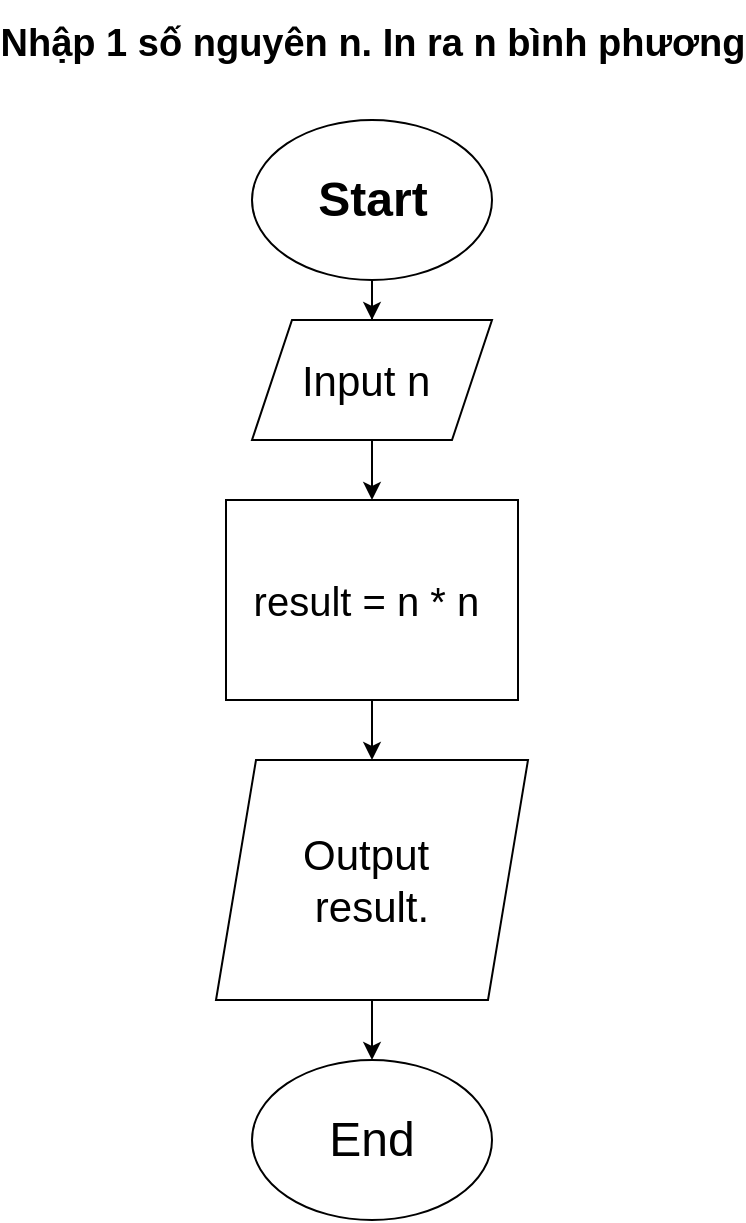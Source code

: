 <mxfile version="24.3.1" type="device" pages="2">
  <diagram name="Trang-1" id="RYM3hHh9hnx0T7XR3yq3">
    <mxGraphModel dx="468" dy="1738" grid="1" gridSize="10" guides="1" tooltips="1" connect="1" arrows="1" fold="1" page="1" pageScale="1" pageWidth="827" pageHeight="1169" math="0" shadow="0">
      <root>
        <mxCell id="0" />
        <mxCell id="1" parent="0" />
        <mxCell id="M9lN1j8nIpVK2P2cfgTe-1" value="&lt;font style=&quot;font-size: 19px;&quot;&gt;Nhập 1 số nguyên n. In ra n bình phương&lt;/font&gt;" style="text;strokeColor=none;fillColor=none;html=1;fontSize=24;fontStyle=1;verticalAlign=middle;align=center;" vertex="1" parent="1">
          <mxGeometry x="364" y="-1150" width="100" height="40" as="geometry" />
        </mxCell>
        <mxCell id="M9lN1j8nIpVK2P2cfgTe-10" style="edgeStyle=orthogonalEdgeStyle;rounded=0;orthogonalLoop=1;jettySize=auto;html=1;exitX=0.5;exitY=1;exitDx=0;exitDy=0;" edge="1" parent="1" source="M9lN1j8nIpVK2P2cfgTe-2" target="M9lN1j8nIpVK2P2cfgTe-5">
          <mxGeometry relative="1" as="geometry" />
        </mxCell>
        <mxCell id="M9lN1j8nIpVK2P2cfgTe-2" value="" style="ellipse;whiteSpace=wrap;html=1;" vertex="1" parent="1">
          <mxGeometry x="354" y="-1090" width="120" height="80" as="geometry" />
        </mxCell>
        <mxCell id="M9lN1j8nIpVK2P2cfgTe-3" value="Start" style="text;strokeColor=none;fillColor=none;html=1;fontSize=24;fontStyle=1;verticalAlign=middle;align=center;" vertex="1" parent="1">
          <mxGeometry x="364" y="-1070" width="100" height="40" as="geometry" />
        </mxCell>
        <mxCell id="M9lN1j8nIpVK2P2cfgTe-11" style="edgeStyle=orthogonalEdgeStyle;rounded=0;orthogonalLoop=1;jettySize=auto;html=1;exitX=0.5;exitY=1;exitDx=0;exitDy=0;entryX=0.5;entryY=0;entryDx=0;entryDy=0;" edge="1" parent="1" source="M9lN1j8nIpVK2P2cfgTe-5" target="M9lN1j8nIpVK2P2cfgTe-7">
          <mxGeometry relative="1" as="geometry" />
        </mxCell>
        <mxCell id="M9lN1j8nIpVK2P2cfgTe-5" value="&lt;font style=&quot;font-size: 21px;&quot;&gt;Input n&amp;nbsp;&lt;/font&gt;" style="shape=parallelogram;perimeter=parallelogramPerimeter;whiteSpace=wrap;html=1;fixedSize=1;" vertex="1" parent="1">
          <mxGeometry x="354" y="-990" width="120" height="60" as="geometry" />
        </mxCell>
        <mxCell id="M9lN1j8nIpVK2P2cfgTe-12" style="edgeStyle=orthogonalEdgeStyle;rounded=0;orthogonalLoop=1;jettySize=auto;html=1;exitX=0.5;exitY=1;exitDx=0;exitDy=0;entryX=0.5;entryY=0;entryDx=0;entryDy=0;" edge="1" parent="1" source="M9lN1j8nIpVK2P2cfgTe-7" target="M9lN1j8nIpVK2P2cfgTe-8">
          <mxGeometry relative="1" as="geometry" />
        </mxCell>
        <mxCell id="M9lN1j8nIpVK2P2cfgTe-7" value="&lt;font style=&quot;font-size: 20px;&quot;&gt;result = n * n&amp;nbsp;&lt;/font&gt;" style="rounded=0;whiteSpace=wrap;html=1;" vertex="1" parent="1">
          <mxGeometry x="341" y="-900" width="146" height="100" as="geometry" />
        </mxCell>
        <mxCell id="M9lN1j8nIpVK2P2cfgTe-13" style="edgeStyle=orthogonalEdgeStyle;rounded=0;orthogonalLoop=1;jettySize=auto;html=1;exitX=0.5;exitY=1;exitDx=0;exitDy=0;entryX=0.5;entryY=0;entryDx=0;entryDy=0;" edge="1" parent="1" source="M9lN1j8nIpVK2P2cfgTe-8" target="M9lN1j8nIpVK2P2cfgTe-9">
          <mxGeometry relative="1" as="geometry" />
        </mxCell>
        <mxCell id="M9lN1j8nIpVK2P2cfgTe-8" value="&lt;font style=&quot;font-size: 21px;&quot;&gt;Output&amp;nbsp;&lt;/font&gt;&lt;div&gt;&lt;font style=&quot;font-size: 21px;&quot;&gt;result.&lt;/font&gt;&lt;/div&gt;" style="shape=parallelogram;perimeter=parallelogramPerimeter;whiteSpace=wrap;html=1;fixedSize=1;" vertex="1" parent="1">
          <mxGeometry x="336" y="-770" width="156" height="120" as="geometry" />
        </mxCell>
        <mxCell id="M9lN1j8nIpVK2P2cfgTe-9" value="&lt;font style=&quot;font-size: 24px;&quot;&gt;End&lt;/font&gt;" style="ellipse;whiteSpace=wrap;html=1;" vertex="1" parent="1">
          <mxGeometry x="354" y="-620" width="120" height="80" as="geometry" />
        </mxCell>
      </root>
    </mxGraphModel>
  </diagram>
  <diagram id="xTti2ramOOB_0n96um1B" name="Trang-2">
    <mxGraphModel dx="1173" dy="624" grid="1" gridSize="10" guides="1" tooltips="1" connect="1" arrows="1" fold="1" page="1" pageScale="1" pageWidth="827" pageHeight="1169" math="0" shadow="0">
      <root>
        <mxCell id="0" />
        <mxCell id="1" parent="0" />
        <mxCell id="aXWtiPuf8VlUQZJlVPBF-7" style="edgeStyle=orthogonalEdgeStyle;rounded=0;orthogonalLoop=1;jettySize=auto;html=1;exitX=0.5;exitY=1;exitDx=0;exitDy=0;entryX=0.5;entryY=0;entryDx=0;entryDy=0;" edge="1" parent="1" source="aXWtiPuf8VlUQZJlVPBF-2" target="aXWtiPuf8VlUQZJlVPBF-4">
          <mxGeometry relative="1" as="geometry" />
        </mxCell>
        <mxCell id="aXWtiPuf8VlUQZJlVPBF-2" value="&lt;font style=&quot;font-size: 27px;&quot;&gt;Start&amp;nbsp;&lt;/font&gt;" style="ellipse;whiteSpace=wrap;html=1;" vertex="1" parent="1">
          <mxGeometry x="340" y="120" width="160" height="110" as="geometry" />
        </mxCell>
        <mxCell id="aXWtiPuf8VlUQZJlVPBF-9" style="edgeStyle=orthogonalEdgeStyle;rounded=0;orthogonalLoop=1;jettySize=auto;html=1;entryX=0.5;entryY=0;entryDx=0;entryDy=0;" edge="1" parent="1" source="aXWtiPuf8VlUQZJlVPBF-3" target="aXWtiPuf8VlUQZJlVPBF-5">
          <mxGeometry relative="1" as="geometry" />
        </mxCell>
        <mxCell id="aXWtiPuf8VlUQZJlVPBF-3" value="&lt;font style=&quot;font-size: 19px;&quot;&gt;Area = Lenghth * Width&lt;/font&gt;&lt;div style=&quot;font-size: 19px;&quot;&gt;&lt;font style=&quot;font-size: 19px;&quot;&gt;Perimeter = (Length + Width) * 2&amp;nbsp;&lt;/font&gt;&lt;/div&gt;" style="rounded=0;whiteSpace=wrap;html=1;" vertex="1" parent="1">
          <mxGeometry x="270.5" y="455" width="287" height="145" as="geometry" />
        </mxCell>
        <mxCell id="aXWtiPuf8VlUQZJlVPBF-8" style="edgeStyle=orthogonalEdgeStyle;rounded=0;orthogonalLoop=1;jettySize=auto;html=1;exitX=0.25;exitY=1;exitDx=0;exitDy=0;" edge="1" parent="1" source="aXWtiPuf8VlUQZJlVPBF-4" target="aXWtiPuf8VlUQZJlVPBF-3">
          <mxGeometry relative="1" as="geometry" />
        </mxCell>
        <mxCell id="aXWtiPuf8VlUQZJlVPBF-4" value="&lt;font style=&quot;font-size: 22px;&quot;&gt;Input Length, Width&lt;/font&gt;" style="shape=parallelogram;perimeter=parallelogramPerimeter;whiteSpace=wrap;html=1;fixedSize=1;" vertex="1" parent="1">
          <mxGeometry x="340" y="300" width="160" height="100" as="geometry" />
        </mxCell>
        <mxCell id="aXWtiPuf8VlUQZJlVPBF-10" style="edgeStyle=orthogonalEdgeStyle;rounded=0;orthogonalLoop=1;jettySize=auto;html=1;exitX=0.5;exitY=1;exitDx=0;exitDy=0;" edge="1" parent="1" source="aXWtiPuf8VlUQZJlVPBF-5" target="aXWtiPuf8VlUQZJlVPBF-6">
          <mxGeometry relative="1" as="geometry" />
        </mxCell>
        <mxCell id="aXWtiPuf8VlUQZJlVPBF-5" value="&lt;font style=&quot;font-size: 21px;&quot;&gt;Output Area, Perimeter&lt;/font&gt;" style="shape=parallelogram;perimeter=parallelogramPerimeter;whiteSpace=wrap;html=1;fixedSize=1;" vertex="1" parent="1">
          <mxGeometry x="334" y="670" width="160" height="100" as="geometry" />
        </mxCell>
        <mxCell id="aXWtiPuf8VlUQZJlVPBF-6" value="&lt;font style=&quot;font-size: 27px;&quot;&gt;End&lt;/font&gt;" style="ellipse;whiteSpace=wrap;html=1;" vertex="1" parent="1">
          <mxGeometry x="334" y="820" width="160" height="110" as="geometry" />
        </mxCell>
        <mxCell id="aXWtiPuf8VlUQZJlVPBF-13" value="&lt;span style=&quot;color: rgb(29, 28, 29); font-family: Slack-Lato, Slack-Fractions, appleLogo, sans-serif; font-size: 22px; font-style: normal; font-variant-ligatures: common-ligatures; font-variant-caps: normal; font-weight: 400; letter-spacing: normal; orphans: 2; text-align: left; text-indent: 0px; text-transform: none; widows: 2; word-spacing: 0px; -webkit-text-stroke-width: 0px; white-space: normal; background-color: rgb(248, 248, 248); text-decoration-thickness: initial; text-decoration-style: initial; text-decoration-color: initial; float: none; display: inline !important;&quot;&gt;Nhập vào chiều dài, chiều rộng của Hình chữ nhật. In ra chu vi, diện tích.&lt;/span&gt;" style="text;whiteSpace=wrap;html=1;fontSize=22;" vertex="1" parent="1">
          <mxGeometry x="50" y="40" width="720" height="40" as="geometry" />
        </mxCell>
      </root>
    </mxGraphModel>
  </diagram>
</mxfile>
